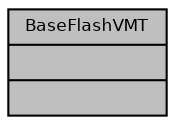 digraph "BaseFlashVMT"
{
  bgcolor="transparent";
  edge [fontname="Helvetica",fontsize="8",labelfontname="Helvetica",labelfontsize="8"];
  node [fontname="Helvetica",fontsize="8",shape=record];
  Node1 [label="{BaseFlashVMT\n||}",height=0.2,width=0.4,color="black", fillcolor="grey75", style="filled", fontcolor="black"];
}
